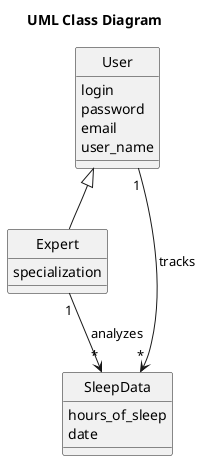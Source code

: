 @startuml

hide circle
title UML Class Diagram

Class User {
    login
    password
    email
    user_name
}

Class Expert {
    specialization
}

Class SleepData {
    hours_of_sleep
    date
}

User <|-- Expert

User "1" --> "*" SleepData : tracks

Expert "1" --> "*" SleepData : analyzes

@enduml
